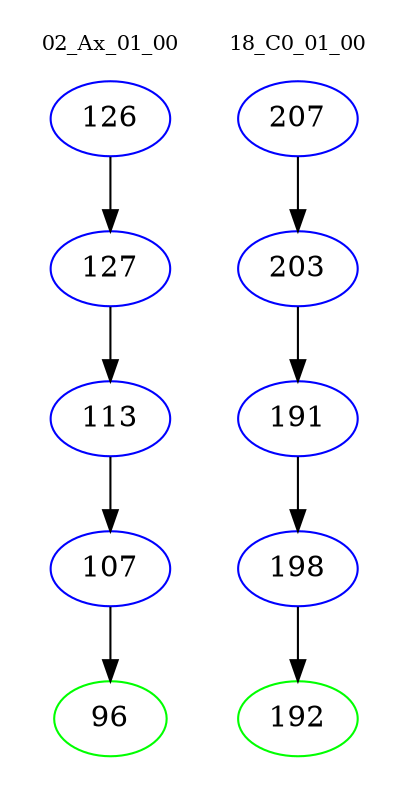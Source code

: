 digraph{
subgraph cluster_0 {
color = white
label = "02_Ax_01_00";
fontsize=10;
T0_126 [label="126", color="blue"]
T0_126 -> T0_127 [color="black"]
T0_127 [label="127", color="blue"]
T0_127 -> T0_113 [color="black"]
T0_113 [label="113", color="blue"]
T0_113 -> T0_107 [color="black"]
T0_107 [label="107", color="blue"]
T0_107 -> T0_96 [color="black"]
T0_96 [label="96", color="green"]
}
subgraph cluster_1 {
color = white
label = "18_C0_01_00";
fontsize=10;
T1_207 [label="207", color="blue"]
T1_207 -> T1_203 [color="black"]
T1_203 [label="203", color="blue"]
T1_203 -> T1_191 [color="black"]
T1_191 [label="191", color="blue"]
T1_191 -> T1_198 [color="black"]
T1_198 [label="198", color="blue"]
T1_198 -> T1_192 [color="black"]
T1_192 [label="192", color="green"]
}
}

